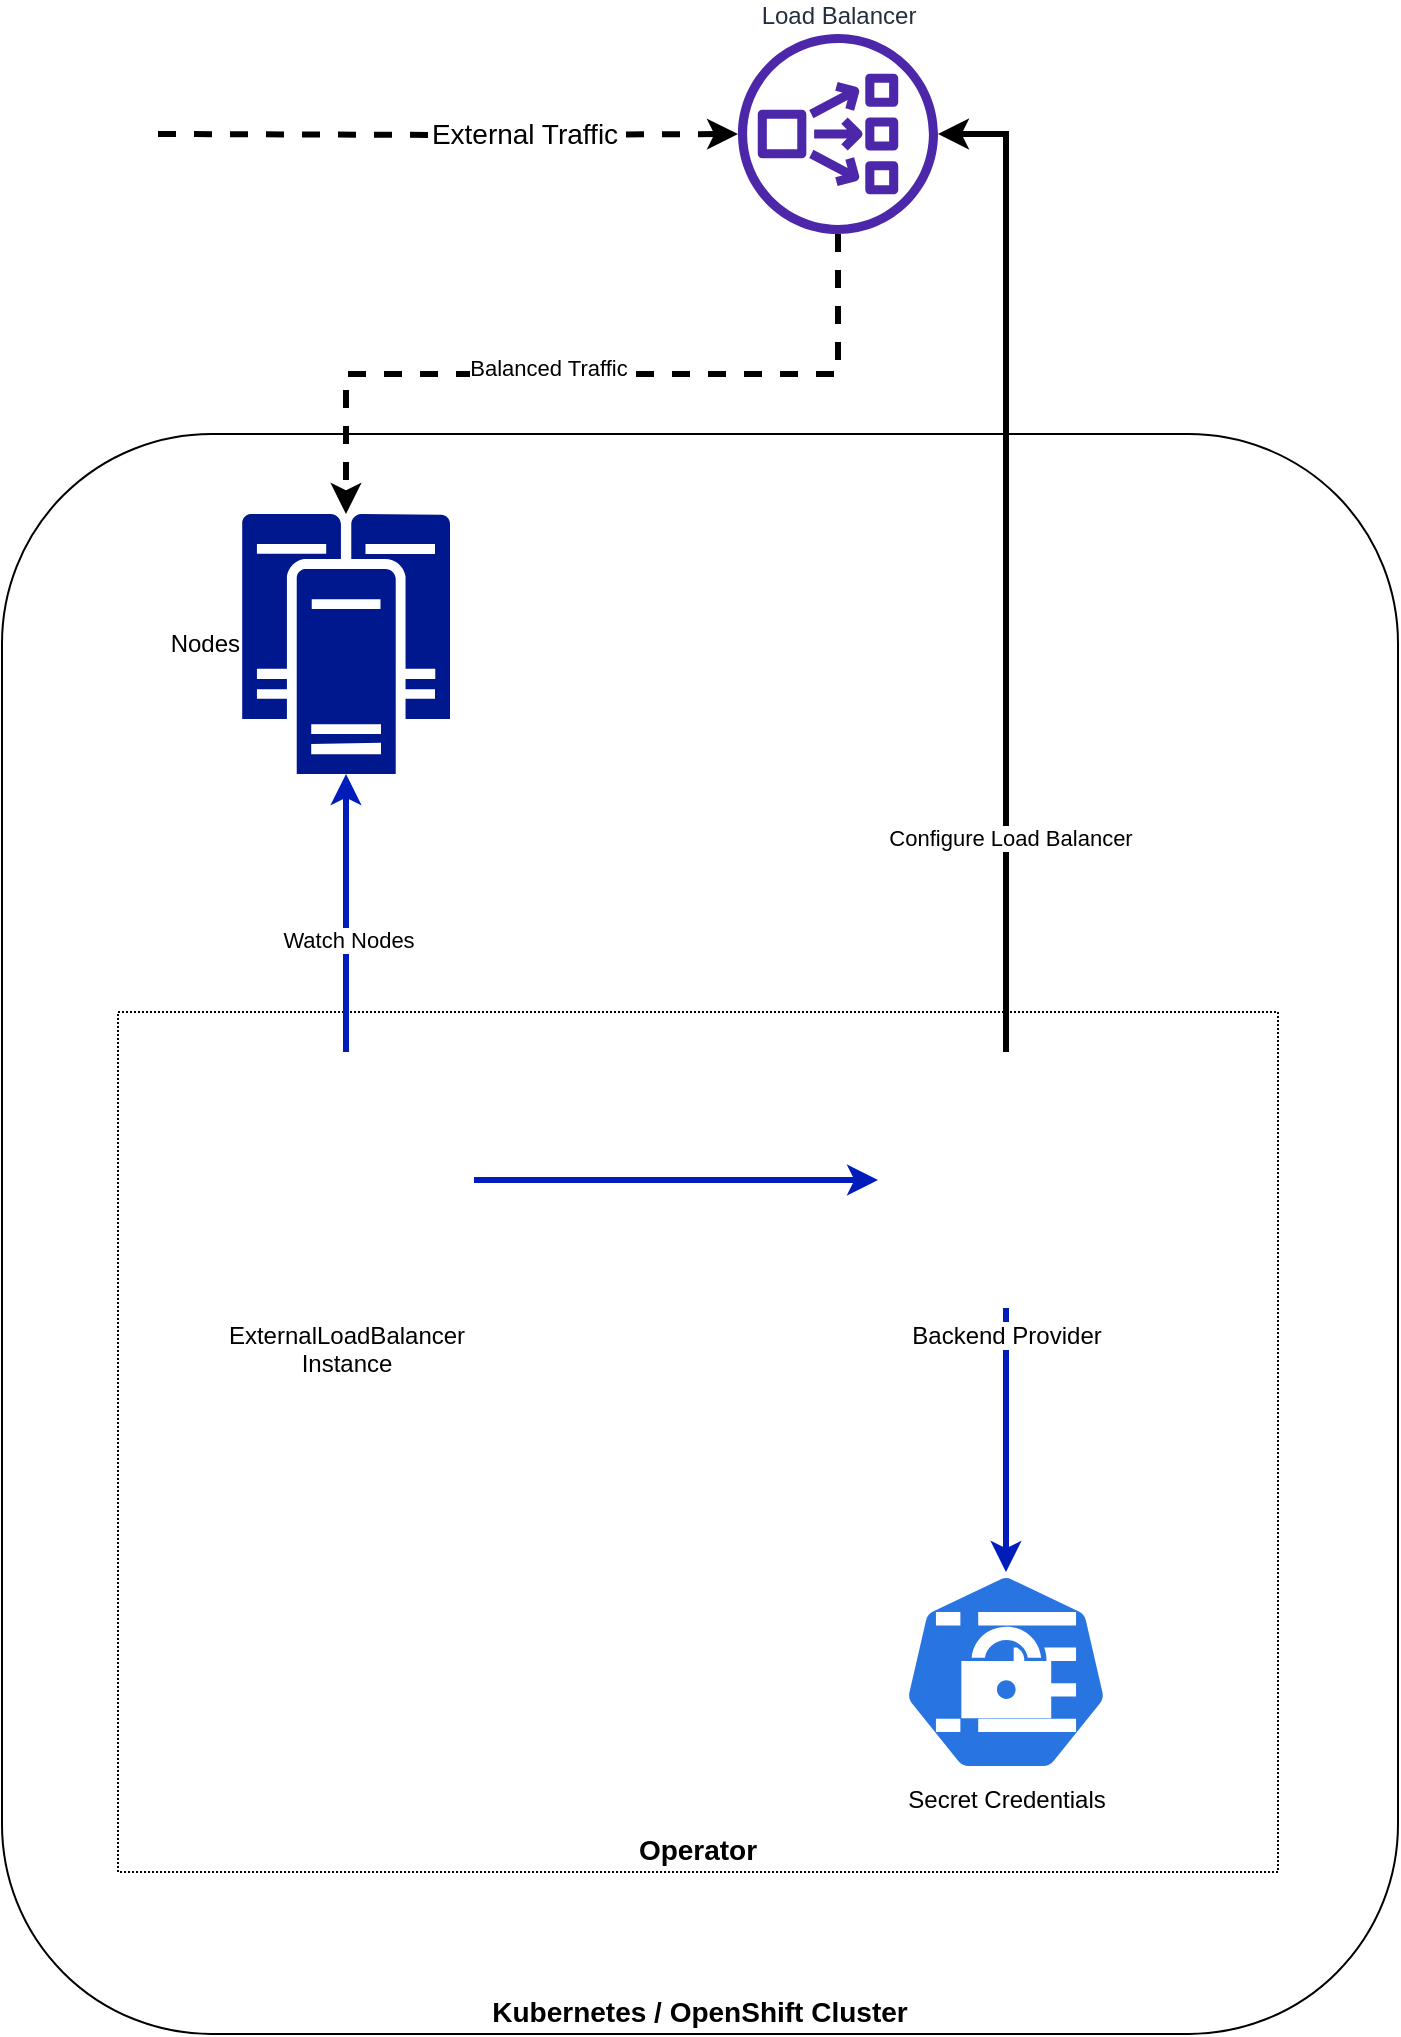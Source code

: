 <mxfile version="20.2.2" type="device"><diagram id="gvJoLvZuiTac-OuN7m2c" name="Page-1"><mxGraphModel dx="1426" dy="1847" grid="1" gridSize="10" guides="1" tooltips="1" connect="1" arrows="1" fold="1" page="1" pageScale="1" pageWidth="850" pageHeight="1100" math="0" shadow="0"><root><mxCell id="0"/><mxCell id="1" parent="0"/><mxCell id="V6NOIw82UvyUU-Kjo-Nz-16" value="Kubernetes / OpenShift Cluster" style="rounded=1;whiteSpace=wrap;html=1;verticalAlign=bottom;fontSize=14;fontStyle=1" parent="1" vertex="1"><mxGeometry x="12" y="260" width="698" height="800" as="geometry"/></mxCell><mxCell id="V6NOIw82UvyUU-Kjo-Nz-17" value="Operator" style="rounded=0;whiteSpace=wrap;html=1;verticalAlign=bottom;fontStyle=1;fontSize=14;dashed=1;dashPattern=1 1;" parent="1" vertex="1"><mxGeometry x="70" y="549" width="580" height="430" as="geometry"/></mxCell><mxCell id="V6NOIw82UvyUU-Kjo-Nz-12" style="edgeStyle=orthogonalEdgeStyle;rounded=0;orthogonalLoop=1;jettySize=auto;html=1;exitX=0.5;exitY=0;exitDx=0;exitDy=0;entryX=0.5;entryY=1;entryDx=0;entryDy=0;entryPerimeter=0;strokeWidth=3;fillColor=#0050ef;strokeColor=#001DBC;" parent="1" source="V6NOIw82UvyUU-Kjo-Nz-6" target="V6NOIw82UvyUU-Kjo-Nz-5" edge="1"><mxGeometry relative="1" as="geometry"/></mxCell><mxCell id="afezF5tpwQcWE1nezorq-4" value="Watch Nodes" style="edgeLabel;html=1;align=center;verticalAlign=middle;resizable=0;points=[];" parent="V6NOIw82UvyUU-Kjo-Nz-12" vertex="1" connectable="0"><mxGeometry x="-0.193" y="-1" relative="1" as="geometry"><mxPoint as="offset"/></mxGeometry></mxCell><mxCell id="V6NOIw82UvyUU-Kjo-Nz-13" style="edgeStyle=orthogonalEdgeStyle;rounded=0;orthogonalLoop=1;jettySize=auto;html=1;exitX=1;exitY=0.5;exitDx=0;exitDy=0;strokeWidth=3;fillColor=#0050ef;strokeColor=#001DBC;" parent="1" source="V6NOIw82UvyUU-Kjo-Nz-6" target="V6NOIw82UvyUU-Kjo-Nz-7" edge="1"><mxGeometry relative="1" as="geometry"/></mxCell><mxCell id="V6NOIw82UvyUU-Kjo-Nz-6" value="&lt;div&gt;ExternalLoadBalancer&lt;/div&gt;&lt;div&gt;Instance&lt;br&gt;&lt;/div&gt;" style="shape=image;html=1;verticalAlign=top;verticalLabelPosition=bottom;labelBackgroundColor=#ffffff;imageAspect=0;aspect=fixed;image=https://cdn0.iconfinder.com/data/icons/business-660/512/421_Business_global_globalbusiness_processing-128.png;imageBackground=default;" parent="1" vertex="1"><mxGeometry x="120" y="569" width="128" height="128" as="geometry"/></mxCell><mxCell id="V6NOIw82UvyUU-Kjo-Nz-11" style="edgeStyle=orthogonalEdgeStyle;rounded=0;orthogonalLoop=1;jettySize=auto;html=1;exitX=0.5;exitY=1;exitDx=0;exitDy=0;strokeWidth=3;fillColor=#0050ef;strokeColor=#001DBC;" parent="1" source="V6NOIw82UvyUU-Kjo-Nz-7" target="V6NOIw82UvyUU-Kjo-Nz-8" edge="1"><mxGeometry relative="1" as="geometry"/></mxCell><mxCell id="V6NOIw82UvyUU-Kjo-Nz-15" style="edgeStyle=orthogonalEdgeStyle;rounded=0;orthogonalLoop=1;jettySize=auto;html=1;exitX=0.5;exitY=0;exitDx=0;exitDy=0;strokeWidth=3;" parent="1" source="V6NOIw82UvyUU-Kjo-Nz-7" target="V6NOIw82UvyUU-Kjo-Nz-14" edge="1"><mxGeometry relative="1" as="geometry"><mxPoint x="590" y="130" as="targetPoint"/><Array as="points"><mxPoint x="514" y="110"/></Array></mxGeometry></mxCell><mxCell id="afezF5tpwQcWE1nezorq-6" value="Configure Load Balancer" style="edgeLabel;html=1;align=center;verticalAlign=middle;resizable=0;points=[];" parent="V6NOIw82UvyUU-Kjo-Nz-15" vertex="1" connectable="0"><mxGeometry x="-0.565" y="-2" relative="1" as="geometry"><mxPoint as="offset"/></mxGeometry></mxCell><mxCell id="V6NOIw82UvyUU-Kjo-Nz-7" value="Backend Provider" style="shape=image;html=1;verticalAlign=top;verticalLabelPosition=bottom;labelBackgroundColor=#ffffff;imageAspect=0;aspect=fixed;image=https://cdn2.iconfinder.com/data/icons/competitive-strategy-and-corporate-training/512/749_Event_management_processing_schedule_timing_Business_Management-128.png;imageBackground=none;" parent="1" vertex="1"><mxGeometry x="450" y="569" width="128" height="128" as="geometry"/></mxCell><mxCell id="V6NOIw82UvyUU-Kjo-Nz-14" value="Load Balancer" style="sketch=0;outlineConnect=0;fontColor=#232F3E;gradientColor=none;fillColor=#4D27AA;strokeColor=none;dashed=0;verticalLabelPosition=top;verticalAlign=bottom;align=center;html=1;fontSize=12;fontStyle=0;aspect=fixed;pointerEvents=1;shape=mxgraph.aws4.network_load_balancer;labelPosition=center;" parent="1" vertex="1"><mxGeometry x="380" y="60" width="100" height="100" as="geometry"/></mxCell><mxCell id="V6NOIw82UvyUU-Kjo-Nz-5" value="Nodes" style="sketch=0;aspect=fixed;pointerEvents=1;shadow=0;dashed=0;html=1;strokeColor=none;labelPosition=left;verticalLabelPosition=middle;verticalAlign=middle;align=right;fillColor=#00188D;shape=mxgraph.mscae.enterprise.cluster_server" parent="1" vertex="1"><mxGeometry x="132" y="300" width="104" height="130" as="geometry"/></mxCell><mxCell id="V6NOIw82UvyUU-Kjo-Nz-25" style="edgeStyle=orthogonalEdgeStyle;rounded=0;orthogonalLoop=1;jettySize=auto;html=1;fontSize=14;strokeWidth=3;dashed=1;" parent="1" target="V6NOIw82UvyUU-Kjo-Nz-14" edge="1"><mxGeometry relative="1" as="geometry"><mxPoint x="90" y="110" as="sourcePoint"/></mxGeometry></mxCell><mxCell id="V6NOIw82UvyUU-Kjo-Nz-26" value="External Traffic" style="edgeLabel;html=1;align=center;verticalAlign=middle;resizable=0;points=[];fontSize=14;" parent="V6NOIw82UvyUU-Kjo-Nz-25" vertex="1" connectable="0"><mxGeometry x="-0.84" y="2" relative="1" as="geometry"><mxPoint x="160" y="2" as="offset"/></mxGeometry></mxCell><mxCell id="V6NOIw82UvyUU-Kjo-Nz-8" value="Secret Credentials" style="sketch=0;html=1;dashed=0;whitespace=wrap;fillColor=#2875E2;strokeColor=#ffffff;points=[[0.005,0.63,0],[0.1,0.2,0],[0.9,0.2,0],[0.5,0,0],[0.995,0.63,0],[0.72,0.99,0],[0.5,1,0],[0.28,0.99,0]];shape=mxgraph.kubernetes.icon;prIcon=secret;verticalAlign=top;labelPosition=center;verticalLabelPosition=bottom;align=center;" parent="1" vertex="1"><mxGeometry x="453.5" y="829" width="121" height="100" as="geometry"/></mxCell><mxCell id="afezF5tpwQcWE1nezorq-2" style="edgeStyle=orthogonalEdgeStyle;rounded=0;orthogonalLoop=1;jettySize=auto;html=1;strokeWidth=3;entryX=0.5;entryY=0;entryDx=0;entryDy=0;entryPerimeter=0;dashed=1;" parent="1" source="V6NOIw82UvyUU-Kjo-Nz-14" target="V6NOIw82UvyUU-Kjo-Nz-5" edge="1"><mxGeometry relative="1" as="geometry"><mxPoint x="524" y="579" as="sourcePoint"/><mxPoint x="600" y="140" as="targetPoint"/><Array as="points"><mxPoint x="430" y="230"/><mxPoint x="184" y="230"/></Array></mxGeometry></mxCell><mxCell id="afezF5tpwQcWE1nezorq-3" value="Balanced Traffic" style="edgeLabel;html=1;align=center;verticalAlign=middle;resizable=0;points=[];" parent="afezF5tpwQcWE1nezorq-2" vertex="1" connectable="0"><mxGeometry x="0.116" y="-3" relative="1" as="geometry"><mxPoint as="offset"/></mxGeometry></mxCell></root></mxGraphModel></diagram></mxfile>
